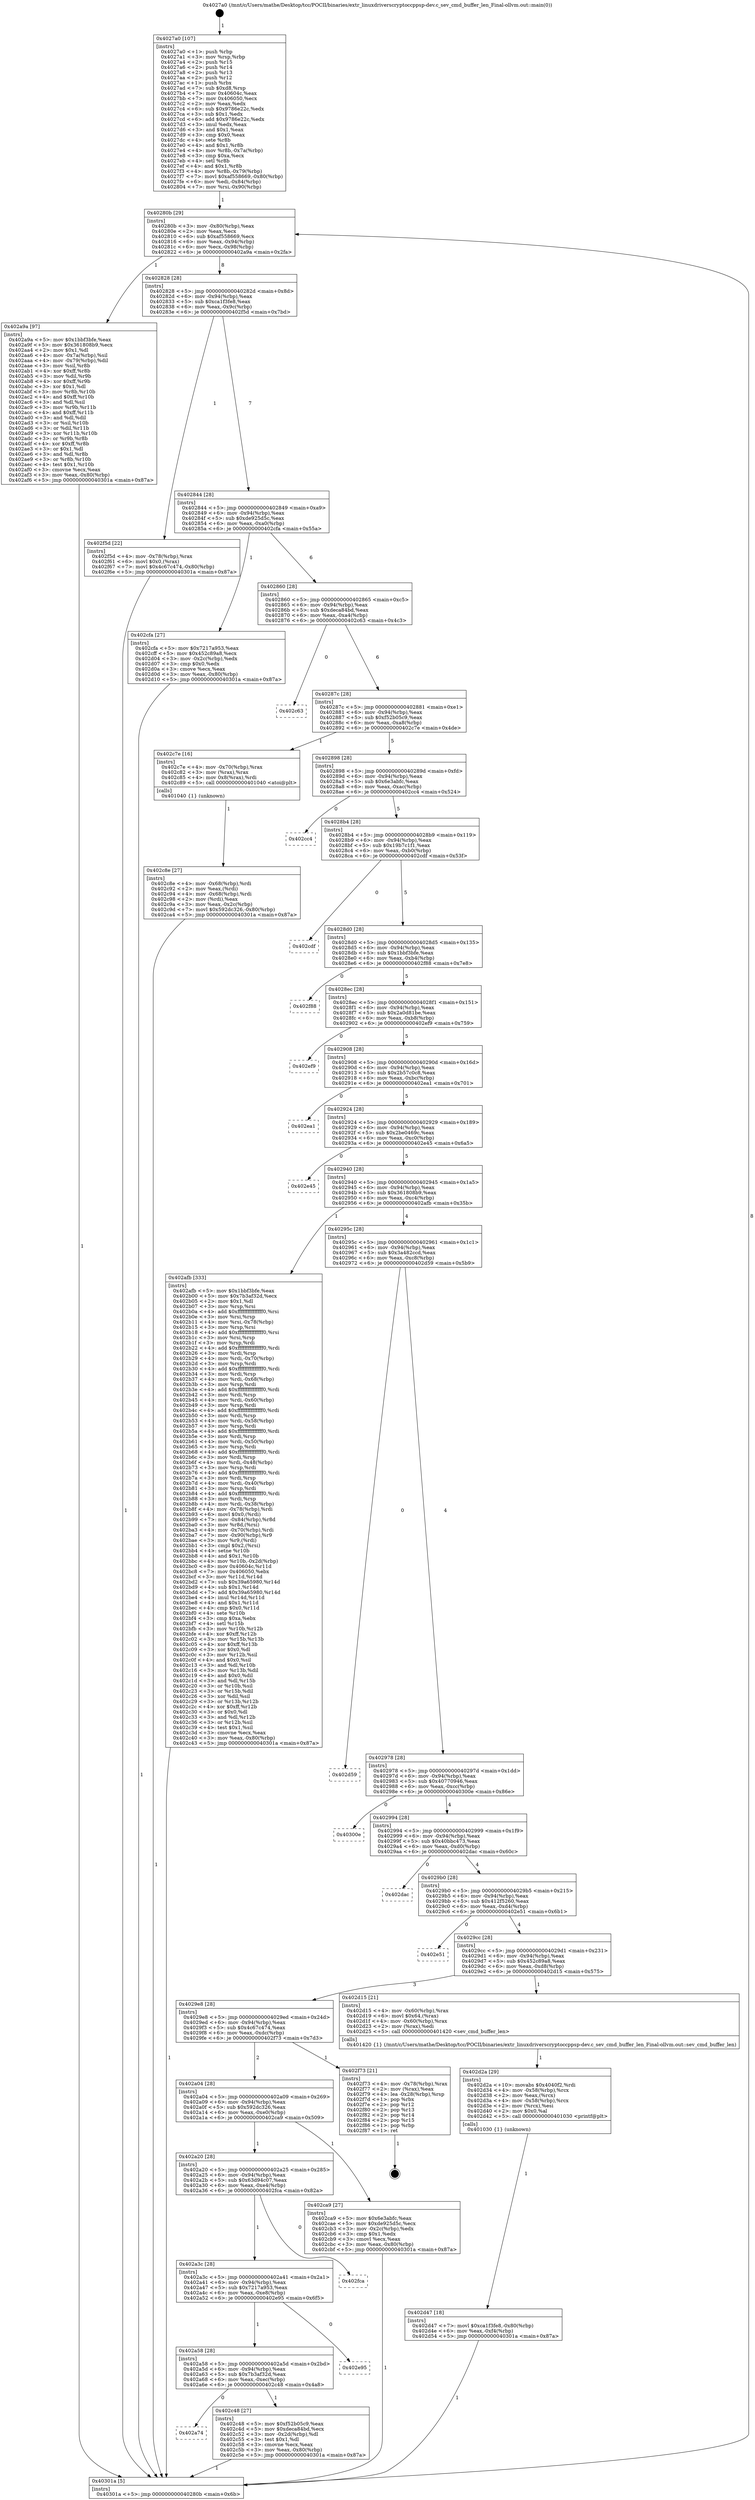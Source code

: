 digraph "0x4027a0" {
  label = "0x4027a0 (/mnt/c/Users/mathe/Desktop/tcc/POCII/binaries/extr_linuxdriverscryptoccppsp-dev.c_sev_cmd_buffer_len_Final-ollvm.out::main(0))"
  labelloc = "t"
  node[shape=record]

  Entry [label="",width=0.3,height=0.3,shape=circle,fillcolor=black,style=filled]
  "0x40280b" [label="{
     0x40280b [29]\l
     | [instrs]\l
     &nbsp;&nbsp;0x40280b \<+3\>: mov -0x80(%rbp),%eax\l
     &nbsp;&nbsp;0x40280e \<+2\>: mov %eax,%ecx\l
     &nbsp;&nbsp;0x402810 \<+6\>: sub $0xaf558669,%ecx\l
     &nbsp;&nbsp;0x402816 \<+6\>: mov %eax,-0x94(%rbp)\l
     &nbsp;&nbsp;0x40281c \<+6\>: mov %ecx,-0x98(%rbp)\l
     &nbsp;&nbsp;0x402822 \<+6\>: je 0000000000402a9a \<main+0x2fa\>\l
  }"]
  "0x402a9a" [label="{
     0x402a9a [97]\l
     | [instrs]\l
     &nbsp;&nbsp;0x402a9a \<+5\>: mov $0x1bbf3bfe,%eax\l
     &nbsp;&nbsp;0x402a9f \<+5\>: mov $0x361808b9,%ecx\l
     &nbsp;&nbsp;0x402aa4 \<+2\>: mov $0x1,%dl\l
     &nbsp;&nbsp;0x402aa6 \<+4\>: mov -0x7a(%rbp),%sil\l
     &nbsp;&nbsp;0x402aaa \<+4\>: mov -0x79(%rbp),%dil\l
     &nbsp;&nbsp;0x402aae \<+3\>: mov %sil,%r8b\l
     &nbsp;&nbsp;0x402ab1 \<+4\>: xor $0xff,%r8b\l
     &nbsp;&nbsp;0x402ab5 \<+3\>: mov %dil,%r9b\l
     &nbsp;&nbsp;0x402ab8 \<+4\>: xor $0xff,%r9b\l
     &nbsp;&nbsp;0x402abc \<+3\>: xor $0x1,%dl\l
     &nbsp;&nbsp;0x402abf \<+3\>: mov %r8b,%r10b\l
     &nbsp;&nbsp;0x402ac2 \<+4\>: and $0xff,%r10b\l
     &nbsp;&nbsp;0x402ac6 \<+3\>: and %dl,%sil\l
     &nbsp;&nbsp;0x402ac9 \<+3\>: mov %r9b,%r11b\l
     &nbsp;&nbsp;0x402acc \<+4\>: and $0xff,%r11b\l
     &nbsp;&nbsp;0x402ad0 \<+3\>: and %dl,%dil\l
     &nbsp;&nbsp;0x402ad3 \<+3\>: or %sil,%r10b\l
     &nbsp;&nbsp;0x402ad6 \<+3\>: or %dil,%r11b\l
     &nbsp;&nbsp;0x402ad9 \<+3\>: xor %r11b,%r10b\l
     &nbsp;&nbsp;0x402adc \<+3\>: or %r9b,%r8b\l
     &nbsp;&nbsp;0x402adf \<+4\>: xor $0xff,%r8b\l
     &nbsp;&nbsp;0x402ae3 \<+3\>: or $0x1,%dl\l
     &nbsp;&nbsp;0x402ae6 \<+3\>: and %dl,%r8b\l
     &nbsp;&nbsp;0x402ae9 \<+3\>: or %r8b,%r10b\l
     &nbsp;&nbsp;0x402aec \<+4\>: test $0x1,%r10b\l
     &nbsp;&nbsp;0x402af0 \<+3\>: cmovne %ecx,%eax\l
     &nbsp;&nbsp;0x402af3 \<+3\>: mov %eax,-0x80(%rbp)\l
     &nbsp;&nbsp;0x402af6 \<+5\>: jmp 000000000040301a \<main+0x87a\>\l
  }"]
  "0x402828" [label="{
     0x402828 [28]\l
     | [instrs]\l
     &nbsp;&nbsp;0x402828 \<+5\>: jmp 000000000040282d \<main+0x8d\>\l
     &nbsp;&nbsp;0x40282d \<+6\>: mov -0x94(%rbp),%eax\l
     &nbsp;&nbsp;0x402833 \<+5\>: sub $0xca1f3fe8,%eax\l
     &nbsp;&nbsp;0x402838 \<+6\>: mov %eax,-0x9c(%rbp)\l
     &nbsp;&nbsp;0x40283e \<+6\>: je 0000000000402f5d \<main+0x7bd\>\l
  }"]
  "0x40301a" [label="{
     0x40301a [5]\l
     | [instrs]\l
     &nbsp;&nbsp;0x40301a \<+5\>: jmp 000000000040280b \<main+0x6b\>\l
  }"]
  "0x4027a0" [label="{
     0x4027a0 [107]\l
     | [instrs]\l
     &nbsp;&nbsp;0x4027a0 \<+1\>: push %rbp\l
     &nbsp;&nbsp;0x4027a1 \<+3\>: mov %rsp,%rbp\l
     &nbsp;&nbsp;0x4027a4 \<+2\>: push %r15\l
     &nbsp;&nbsp;0x4027a6 \<+2\>: push %r14\l
     &nbsp;&nbsp;0x4027a8 \<+2\>: push %r13\l
     &nbsp;&nbsp;0x4027aa \<+2\>: push %r12\l
     &nbsp;&nbsp;0x4027ac \<+1\>: push %rbx\l
     &nbsp;&nbsp;0x4027ad \<+7\>: sub $0xd8,%rsp\l
     &nbsp;&nbsp;0x4027b4 \<+7\>: mov 0x40604c,%eax\l
     &nbsp;&nbsp;0x4027bb \<+7\>: mov 0x406050,%ecx\l
     &nbsp;&nbsp;0x4027c2 \<+2\>: mov %eax,%edx\l
     &nbsp;&nbsp;0x4027c4 \<+6\>: sub $0x9786e22c,%edx\l
     &nbsp;&nbsp;0x4027ca \<+3\>: sub $0x1,%edx\l
     &nbsp;&nbsp;0x4027cd \<+6\>: add $0x9786e22c,%edx\l
     &nbsp;&nbsp;0x4027d3 \<+3\>: imul %edx,%eax\l
     &nbsp;&nbsp;0x4027d6 \<+3\>: and $0x1,%eax\l
     &nbsp;&nbsp;0x4027d9 \<+3\>: cmp $0x0,%eax\l
     &nbsp;&nbsp;0x4027dc \<+4\>: sete %r8b\l
     &nbsp;&nbsp;0x4027e0 \<+4\>: and $0x1,%r8b\l
     &nbsp;&nbsp;0x4027e4 \<+4\>: mov %r8b,-0x7a(%rbp)\l
     &nbsp;&nbsp;0x4027e8 \<+3\>: cmp $0xa,%ecx\l
     &nbsp;&nbsp;0x4027eb \<+4\>: setl %r8b\l
     &nbsp;&nbsp;0x4027ef \<+4\>: and $0x1,%r8b\l
     &nbsp;&nbsp;0x4027f3 \<+4\>: mov %r8b,-0x79(%rbp)\l
     &nbsp;&nbsp;0x4027f7 \<+7\>: movl $0xaf558669,-0x80(%rbp)\l
     &nbsp;&nbsp;0x4027fe \<+6\>: mov %edi,-0x84(%rbp)\l
     &nbsp;&nbsp;0x402804 \<+7\>: mov %rsi,-0x90(%rbp)\l
  }"]
  Exit [label="",width=0.3,height=0.3,shape=circle,fillcolor=black,style=filled,peripheries=2]
  "0x402f5d" [label="{
     0x402f5d [22]\l
     | [instrs]\l
     &nbsp;&nbsp;0x402f5d \<+4\>: mov -0x78(%rbp),%rax\l
     &nbsp;&nbsp;0x402f61 \<+6\>: movl $0x0,(%rax)\l
     &nbsp;&nbsp;0x402f67 \<+7\>: movl $0x4c67c474,-0x80(%rbp)\l
     &nbsp;&nbsp;0x402f6e \<+5\>: jmp 000000000040301a \<main+0x87a\>\l
  }"]
  "0x402844" [label="{
     0x402844 [28]\l
     | [instrs]\l
     &nbsp;&nbsp;0x402844 \<+5\>: jmp 0000000000402849 \<main+0xa9\>\l
     &nbsp;&nbsp;0x402849 \<+6\>: mov -0x94(%rbp),%eax\l
     &nbsp;&nbsp;0x40284f \<+5\>: sub $0xde925d5c,%eax\l
     &nbsp;&nbsp;0x402854 \<+6\>: mov %eax,-0xa0(%rbp)\l
     &nbsp;&nbsp;0x40285a \<+6\>: je 0000000000402cfa \<main+0x55a\>\l
  }"]
  "0x402d47" [label="{
     0x402d47 [18]\l
     | [instrs]\l
     &nbsp;&nbsp;0x402d47 \<+7\>: movl $0xca1f3fe8,-0x80(%rbp)\l
     &nbsp;&nbsp;0x402d4e \<+6\>: mov %eax,-0xf4(%rbp)\l
     &nbsp;&nbsp;0x402d54 \<+5\>: jmp 000000000040301a \<main+0x87a\>\l
  }"]
  "0x402cfa" [label="{
     0x402cfa [27]\l
     | [instrs]\l
     &nbsp;&nbsp;0x402cfa \<+5\>: mov $0x7217a953,%eax\l
     &nbsp;&nbsp;0x402cff \<+5\>: mov $0x452c89a8,%ecx\l
     &nbsp;&nbsp;0x402d04 \<+3\>: mov -0x2c(%rbp),%edx\l
     &nbsp;&nbsp;0x402d07 \<+3\>: cmp $0x0,%edx\l
     &nbsp;&nbsp;0x402d0a \<+3\>: cmove %ecx,%eax\l
     &nbsp;&nbsp;0x402d0d \<+3\>: mov %eax,-0x80(%rbp)\l
     &nbsp;&nbsp;0x402d10 \<+5\>: jmp 000000000040301a \<main+0x87a\>\l
  }"]
  "0x402860" [label="{
     0x402860 [28]\l
     | [instrs]\l
     &nbsp;&nbsp;0x402860 \<+5\>: jmp 0000000000402865 \<main+0xc5\>\l
     &nbsp;&nbsp;0x402865 \<+6\>: mov -0x94(%rbp),%eax\l
     &nbsp;&nbsp;0x40286b \<+5\>: sub $0xdeca84bd,%eax\l
     &nbsp;&nbsp;0x402870 \<+6\>: mov %eax,-0xa4(%rbp)\l
     &nbsp;&nbsp;0x402876 \<+6\>: je 0000000000402c63 \<main+0x4c3\>\l
  }"]
  "0x402d2a" [label="{
     0x402d2a [29]\l
     | [instrs]\l
     &nbsp;&nbsp;0x402d2a \<+10\>: movabs $0x4040f2,%rdi\l
     &nbsp;&nbsp;0x402d34 \<+4\>: mov -0x58(%rbp),%rcx\l
     &nbsp;&nbsp;0x402d38 \<+2\>: mov %eax,(%rcx)\l
     &nbsp;&nbsp;0x402d3a \<+4\>: mov -0x58(%rbp),%rcx\l
     &nbsp;&nbsp;0x402d3e \<+2\>: mov (%rcx),%esi\l
     &nbsp;&nbsp;0x402d40 \<+2\>: mov $0x0,%al\l
     &nbsp;&nbsp;0x402d42 \<+5\>: call 0000000000401030 \<printf@plt\>\l
     | [calls]\l
     &nbsp;&nbsp;0x401030 \{1\} (unknown)\l
  }"]
  "0x402c63" [label="{
     0x402c63\l
  }", style=dashed]
  "0x40287c" [label="{
     0x40287c [28]\l
     | [instrs]\l
     &nbsp;&nbsp;0x40287c \<+5\>: jmp 0000000000402881 \<main+0xe1\>\l
     &nbsp;&nbsp;0x402881 \<+6\>: mov -0x94(%rbp),%eax\l
     &nbsp;&nbsp;0x402887 \<+5\>: sub $0xf52b05c9,%eax\l
     &nbsp;&nbsp;0x40288c \<+6\>: mov %eax,-0xa8(%rbp)\l
     &nbsp;&nbsp;0x402892 \<+6\>: je 0000000000402c7e \<main+0x4de\>\l
  }"]
  "0x402c8e" [label="{
     0x402c8e [27]\l
     | [instrs]\l
     &nbsp;&nbsp;0x402c8e \<+4\>: mov -0x68(%rbp),%rdi\l
     &nbsp;&nbsp;0x402c92 \<+2\>: mov %eax,(%rdi)\l
     &nbsp;&nbsp;0x402c94 \<+4\>: mov -0x68(%rbp),%rdi\l
     &nbsp;&nbsp;0x402c98 \<+2\>: mov (%rdi),%eax\l
     &nbsp;&nbsp;0x402c9a \<+3\>: mov %eax,-0x2c(%rbp)\l
     &nbsp;&nbsp;0x402c9d \<+7\>: movl $0x592dc326,-0x80(%rbp)\l
     &nbsp;&nbsp;0x402ca4 \<+5\>: jmp 000000000040301a \<main+0x87a\>\l
  }"]
  "0x402c7e" [label="{
     0x402c7e [16]\l
     | [instrs]\l
     &nbsp;&nbsp;0x402c7e \<+4\>: mov -0x70(%rbp),%rax\l
     &nbsp;&nbsp;0x402c82 \<+3\>: mov (%rax),%rax\l
     &nbsp;&nbsp;0x402c85 \<+4\>: mov 0x8(%rax),%rdi\l
     &nbsp;&nbsp;0x402c89 \<+5\>: call 0000000000401040 \<atoi@plt\>\l
     | [calls]\l
     &nbsp;&nbsp;0x401040 \{1\} (unknown)\l
  }"]
  "0x402898" [label="{
     0x402898 [28]\l
     | [instrs]\l
     &nbsp;&nbsp;0x402898 \<+5\>: jmp 000000000040289d \<main+0xfd\>\l
     &nbsp;&nbsp;0x40289d \<+6\>: mov -0x94(%rbp),%eax\l
     &nbsp;&nbsp;0x4028a3 \<+5\>: sub $0x6e3abfc,%eax\l
     &nbsp;&nbsp;0x4028a8 \<+6\>: mov %eax,-0xac(%rbp)\l
     &nbsp;&nbsp;0x4028ae \<+6\>: je 0000000000402cc4 \<main+0x524\>\l
  }"]
  "0x402a74" [label="{
     0x402a74\l
  }", style=dashed]
  "0x402cc4" [label="{
     0x402cc4\l
  }", style=dashed]
  "0x4028b4" [label="{
     0x4028b4 [28]\l
     | [instrs]\l
     &nbsp;&nbsp;0x4028b4 \<+5\>: jmp 00000000004028b9 \<main+0x119\>\l
     &nbsp;&nbsp;0x4028b9 \<+6\>: mov -0x94(%rbp),%eax\l
     &nbsp;&nbsp;0x4028bf \<+5\>: sub $0x19b7c1f1,%eax\l
     &nbsp;&nbsp;0x4028c4 \<+6\>: mov %eax,-0xb0(%rbp)\l
     &nbsp;&nbsp;0x4028ca \<+6\>: je 0000000000402cdf \<main+0x53f\>\l
  }"]
  "0x402c48" [label="{
     0x402c48 [27]\l
     | [instrs]\l
     &nbsp;&nbsp;0x402c48 \<+5\>: mov $0xf52b05c9,%eax\l
     &nbsp;&nbsp;0x402c4d \<+5\>: mov $0xdeca84bd,%ecx\l
     &nbsp;&nbsp;0x402c52 \<+3\>: mov -0x2d(%rbp),%dl\l
     &nbsp;&nbsp;0x402c55 \<+3\>: test $0x1,%dl\l
     &nbsp;&nbsp;0x402c58 \<+3\>: cmovne %ecx,%eax\l
     &nbsp;&nbsp;0x402c5b \<+3\>: mov %eax,-0x80(%rbp)\l
     &nbsp;&nbsp;0x402c5e \<+5\>: jmp 000000000040301a \<main+0x87a\>\l
  }"]
  "0x402cdf" [label="{
     0x402cdf\l
  }", style=dashed]
  "0x4028d0" [label="{
     0x4028d0 [28]\l
     | [instrs]\l
     &nbsp;&nbsp;0x4028d0 \<+5\>: jmp 00000000004028d5 \<main+0x135\>\l
     &nbsp;&nbsp;0x4028d5 \<+6\>: mov -0x94(%rbp),%eax\l
     &nbsp;&nbsp;0x4028db \<+5\>: sub $0x1bbf3bfe,%eax\l
     &nbsp;&nbsp;0x4028e0 \<+6\>: mov %eax,-0xb4(%rbp)\l
     &nbsp;&nbsp;0x4028e6 \<+6\>: je 0000000000402f88 \<main+0x7e8\>\l
  }"]
  "0x402a58" [label="{
     0x402a58 [28]\l
     | [instrs]\l
     &nbsp;&nbsp;0x402a58 \<+5\>: jmp 0000000000402a5d \<main+0x2bd\>\l
     &nbsp;&nbsp;0x402a5d \<+6\>: mov -0x94(%rbp),%eax\l
     &nbsp;&nbsp;0x402a63 \<+5\>: sub $0x7b3af32d,%eax\l
     &nbsp;&nbsp;0x402a68 \<+6\>: mov %eax,-0xec(%rbp)\l
     &nbsp;&nbsp;0x402a6e \<+6\>: je 0000000000402c48 \<main+0x4a8\>\l
  }"]
  "0x402f88" [label="{
     0x402f88\l
  }", style=dashed]
  "0x4028ec" [label="{
     0x4028ec [28]\l
     | [instrs]\l
     &nbsp;&nbsp;0x4028ec \<+5\>: jmp 00000000004028f1 \<main+0x151\>\l
     &nbsp;&nbsp;0x4028f1 \<+6\>: mov -0x94(%rbp),%eax\l
     &nbsp;&nbsp;0x4028f7 \<+5\>: sub $0x2a0d81be,%eax\l
     &nbsp;&nbsp;0x4028fc \<+6\>: mov %eax,-0xb8(%rbp)\l
     &nbsp;&nbsp;0x402902 \<+6\>: je 0000000000402ef9 \<main+0x759\>\l
  }"]
  "0x402e95" [label="{
     0x402e95\l
  }", style=dashed]
  "0x402ef9" [label="{
     0x402ef9\l
  }", style=dashed]
  "0x402908" [label="{
     0x402908 [28]\l
     | [instrs]\l
     &nbsp;&nbsp;0x402908 \<+5\>: jmp 000000000040290d \<main+0x16d\>\l
     &nbsp;&nbsp;0x40290d \<+6\>: mov -0x94(%rbp),%eax\l
     &nbsp;&nbsp;0x402913 \<+5\>: sub $0x2b57c0c8,%eax\l
     &nbsp;&nbsp;0x402918 \<+6\>: mov %eax,-0xbc(%rbp)\l
     &nbsp;&nbsp;0x40291e \<+6\>: je 0000000000402ea1 \<main+0x701\>\l
  }"]
  "0x402a3c" [label="{
     0x402a3c [28]\l
     | [instrs]\l
     &nbsp;&nbsp;0x402a3c \<+5\>: jmp 0000000000402a41 \<main+0x2a1\>\l
     &nbsp;&nbsp;0x402a41 \<+6\>: mov -0x94(%rbp),%eax\l
     &nbsp;&nbsp;0x402a47 \<+5\>: sub $0x7217a953,%eax\l
     &nbsp;&nbsp;0x402a4c \<+6\>: mov %eax,-0xe8(%rbp)\l
     &nbsp;&nbsp;0x402a52 \<+6\>: je 0000000000402e95 \<main+0x6f5\>\l
  }"]
  "0x402ea1" [label="{
     0x402ea1\l
  }", style=dashed]
  "0x402924" [label="{
     0x402924 [28]\l
     | [instrs]\l
     &nbsp;&nbsp;0x402924 \<+5\>: jmp 0000000000402929 \<main+0x189\>\l
     &nbsp;&nbsp;0x402929 \<+6\>: mov -0x94(%rbp),%eax\l
     &nbsp;&nbsp;0x40292f \<+5\>: sub $0x2be0469c,%eax\l
     &nbsp;&nbsp;0x402934 \<+6\>: mov %eax,-0xc0(%rbp)\l
     &nbsp;&nbsp;0x40293a \<+6\>: je 0000000000402e45 \<main+0x6a5\>\l
  }"]
  "0x402fca" [label="{
     0x402fca\l
  }", style=dashed]
  "0x402e45" [label="{
     0x402e45\l
  }", style=dashed]
  "0x402940" [label="{
     0x402940 [28]\l
     | [instrs]\l
     &nbsp;&nbsp;0x402940 \<+5\>: jmp 0000000000402945 \<main+0x1a5\>\l
     &nbsp;&nbsp;0x402945 \<+6\>: mov -0x94(%rbp),%eax\l
     &nbsp;&nbsp;0x40294b \<+5\>: sub $0x361808b9,%eax\l
     &nbsp;&nbsp;0x402950 \<+6\>: mov %eax,-0xc4(%rbp)\l
     &nbsp;&nbsp;0x402956 \<+6\>: je 0000000000402afb \<main+0x35b\>\l
  }"]
  "0x402a20" [label="{
     0x402a20 [28]\l
     | [instrs]\l
     &nbsp;&nbsp;0x402a20 \<+5\>: jmp 0000000000402a25 \<main+0x285\>\l
     &nbsp;&nbsp;0x402a25 \<+6\>: mov -0x94(%rbp),%eax\l
     &nbsp;&nbsp;0x402a2b \<+5\>: sub $0x63d94c07,%eax\l
     &nbsp;&nbsp;0x402a30 \<+6\>: mov %eax,-0xe4(%rbp)\l
     &nbsp;&nbsp;0x402a36 \<+6\>: je 0000000000402fca \<main+0x82a\>\l
  }"]
  "0x402afb" [label="{
     0x402afb [333]\l
     | [instrs]\l
     &nbsp;&nbsp;0x402afb \<+5\>: mov $0x1bbf3bfe,%eax\l
     &nbsp;&nbsp;0x402b00 \<+5\>: mov $0x7b3af32d,%ecx\l
     &nbsp;&nbsp;0x402b05 \<+2\>: mov $0x1,%dl\l
     &nbsp;&nbsp;0x402b07 \<+3\>: mov %rsp,%rsi\l
     &nbsp;&nbsp;0x402b0a \<+4\>: add $0xfffffffffffffff0,%rsi\l
     &nbsp;&nbsp;0x402b0e \<+3\>: mov %rsi,%rsp\l
     &nbsp;&nbsp;0x402b11 \<+4\>: mov %rsi,-0x78(%rbp)\l
     &nbsp;&nbsp;0x402b15 \<+3\>: mov %rsp,%rsi\l
     &nbsp;&nbsp;0x402b18 \<+4\>: add $0xfffffffffffffff0,%rsi\l
     &nbsp;&nbsp;0x402b1c \<+3\>: mov %rsi,%rsp\l
     &nbsp;&nbsp;0x402b1f \<+3\>: mov %rsp,%rdi\l
     &nbsp;&nbsp;0x402b22 \<+4\>: add $0xfffffffffffffff0,%rdi\l
     &nbsp;&nbsp;0x402b26 \<+3\>: mov %rdi,%rsp\l
     &nbsp;&nbsp;0x402b29 \<+4\>: mov %rdi,-0x70(%rbp)\l
     &nbsp;&nbsp;0x402b2d \<+3\>: mov %rsp,%rdi\l
     &nbsp;&nbsp;0x402b30 \<+4\>: add $0xfffffffffffffff0,%rdi\l
     &nbsp;&nbsp;0x402b34 \<+3\>: mov %rdi,%rsp\l
     &nbsp;&nbsp;0x402b37 \<+4\>: mov %rdi,-0x68(%rbp)\l
     &nbsp;&nbsp;0x402b3b \<+3\>: mov %rsp,%rdi\l
     &nbsp;&nbsp;0x402b3e \<+4\>: add $0xfffffffffffffff0,%rdi\l
     &nbsp;&nbsp;0x402b42 \<+3\>: mov %rdi,%rsp\l
     &nbsp;&nbsp;0x402b45 \<+4\>: mov %rdi,-0x60(%rbp)\l
     &nbsp;&nbsp;0x402b49 \<+3\>: mov %rsp,%rdi\l
     &nbsp;&nbsp;0x402b4c \<+4\>: add $0xfffffffffffffff0,%rdi\l
     &nbsp;&nbsp;0x402b50 \<+3\>: mov %rdi,%rsp\l
     &nbsp;&nbsp;0x402b53 \<+4\>: mov %rdi,-0x58(%rbp)\l
     &nbsp;&nbsp;0x402b57 \<+3\>: mov %rsp,%rdi\l
     &nbsp;&nbsp;0x402b5a \<+4\>: add $0xfffffffffffffff0,%rdi\l
     &nbsp;&nbsp;0x402b5e \<+3\>: mov %rdi,%rsp\l
     &nbsp;&nbsp;0x402b61 \<+4\>: mov %rdi,-0x50(%rbp)\l
     &nbsp;&nbsp;0x402b65 \<+3\>: mov %rsp,%rdi\l
     &nbsp;&nbsp;0x402b68 \<+4\>: add $0xfffffffffffffff0,%rdi\l
     &nbsp;&nbsp;0x402b6c \<+3\>: mov %rdi,%rsp\l
     &nbsp;&nbsp;0x402b6f \<+4\>: mov %rdi,-0x48(%rbp)\l
     &nbsp;&nbsp;0x402b73 \<+3\>: mov %rsp,%rdi\l
     &nbsp;&nbsp;0x402b76 \<+4\>: add $0xfffffffffffffff0,%rdi\l
     &nbsp;&nbsp;0x402b7a \<+3\>: mov %rdi,%rsp\l
     &nbsp;&nbsp;0x402b7d \<+4\>: mov %rdi,-0x40(%rbp)\l
     &nbsp;&nbsp;0x402b81 \<+3\>: mov %rsp,%rdi\l
     &nbsp;&nbsp;0x402b84 \<+4\>: add $0xfffffffffffffff0,%rdi\l
     &nbsp;&nbsp;0x402b88 \<+3\>: mov %rdi,%rsp\l
     &nbsp;&nbsp;0x402b8b \<+4\>: mov %rdi,-0x38(%rbp)\l
     &nbsp;&nbsp;0x402b8f \<+4\>: mov -0x78(%rbp),%rdi\l
     &nbsp;&nbsp;0x402b93 \<+6\>: movl $0x0,(%rdi)\l
     &nbsp;&nbsp;0x402b99 \<+7\>: mov -0x84(%rbp),%r8d\l
     &nbsp;&nbsp;0x402ba0 \<+3\>: mov %r8d,(%rsi)\l
     &nbsp;&nbsp;0x402ba3 \<+4\>: mov -0x70(%rbp),%rdi\l
     &nbsp;&nbsp;0x402ba7 \<+7\>: mov -0x90(%rbp),%r9\l
     &nbsp;&nbsp;0x402bae \<+3\>: mov %r9,(%rdi)\l
     &nbsp;&nbsp;0x402bb1 \<+3\>: cmpl $0x2,(%rsi)\l
     &nbsp;&nbsp;0x402bb4 \<+4\>: setne %r10b\l
     &nbsp;&nbsp;0x402bb8 \<+4\>: and $0x1,%r10b\l
     &nbsp;&nbsp;0x402bbc \<+4\>: mov %r10b,-0x2d(%rbp)\l
     &nbsp;&nbsp;0x402bc0 \<+8\>: mov 0x40604c,%r11d\l
     &nbsp;&nbsp;0x402bc8 \<+7\>: mov 0x406050,%ebx\l
     &nbsp;&nbsp;0x402bcf \<+3\>: mov %r11d,%r14d\l
     &nbsp;&nbsp;0x402bd2 \<+7\>: sub $0x39a65980,%r14d\l
     &nbsp;&nbsp;0x402bd9 \<+4\>: sub $0x1,%r14d\l
     &nbsp;&nbsp;0x402bdd \<+7\>: add $0x39a65980,%r14d\l
     &nbsp;&nbsp;0x402be4 \<+4\>: imul %r14d,%r11d\l
     &nbsp;&nbsp;0x402be8 \<+4\>: and $0x1,%r11d\l
     &nbsp;&nbsp;0x402bec \<+4\>: cmp $0x0,%r11d\l
     &nbsp;&nbsp;0x402bf0 \<+4\>: sete %r10b\l
     &nbsp;&nbsp;0x402bf4 \<+3\>: cmp $0xa,%ebx\l
     &nbsp;&nbsp;0x402bf7 \<+4\>: setl %r15b\l
     &nbsp;&nbsp;0x402bfb \<+3\>: mov %r10b,%r12b\l
     &nbsp;&nbsp;0x402bfe \<+4\>: xor $0xff,%r12b\l
     &nbsp;&nbsp;0x402c02 \<+3\>: mov %r15b,%r13b\l
     &nbsp;&nbsp;0x402c05 \<+4\>: xor $0xff,%r13b\l
     &nbsp;&nbsp;0x402c09 \<+3\>: xor $0x0,%dl\l
     &nbsp;&nbsp;0x402c0c \<+3\>: mov %r12b,%sil\l
     &nbsp;&nbsp;0x402c0f \<+4\>: and $0x0,%sil\l
     &nbsp;&nbsp;0x402c13 \<+3\>: and %dl,%r10b\l
     &nbsp;&nbsp;0x402c16 \<+3\>: mov %r13b,%dil\l
     &nbsp;&nbsp;0x402c19 \<+4\>: and $0x0,%dil\l
     &nbsp;&nbsp;0x402c1d \<+3\>: and %dl,%r15b\l
     &nbsp;&nbsp;0x402c20 \<+3\>: or %r10b,%sil\l
     &nbsp;&nbsp;0x402c23 \<+3\>: or %r15b,%dil\l
     &nbsp;&nbsp;0x402c26 \<+3\>: xor %dil,%sil\l
     &nbsp;&nbsp;0x402c29 \<+3\>: or %r13b,%r12b\l
     &nbsp;&nbsp;0x402c2c \<+4\>: xor $0xff,%r12b\l
     &nbsp;&nbsp;0x402c30 \<+3\>: or $0x0,%dl\l
     &nbsp;&nbsp;0x402c33 \<+3\>: and %dl,%r12b\l
     &nbsp;&nbsp;0x402c36 \<+3\>: or %r12b,%sil\l
     &nbsp;&nbsp;0x402c39 \<+4\>: test $0x1,%sil\l
     &nbsp;&nbsp;0x402c3d \<+3\>: cmovne %ecx,%eax\l
     &nbsp;&nbsp;0x402c40 \<+3\>: mov %eax,-0x80(%rbp)\l
     &nbsp;&nbsp;0x402c43 \<+5\>: jmp 000000000040301a \<main+0x87a\>\l
  }"]
  "0x40295c" [label="{
     0x40295c [28]\l
     | [instrs]\l
     &nbsp;&nbsp;0x40295c \<+5\>: jmp 0000000000402961 \<main+0x1c1\>\l
     &nbsp;&nbsp;0x402961 \<+6\>: mov -0x94(%rbp),%eax\l
     &nbsp;&nbsp;0x402967 \<+5\>: sub $0x3a482ccd,%eax\l
     &nbsp;&nbsp;0x40296c \<+6\>: mov %eax,-0xc8(%rbp)\l
     &nbsp;&nbsp;0x402972 \<+6\>: je 0000000000402d59 \<main+0x5b9\>\l
  }"]
  "0x402ca9" [label="{
     0x402ca9 [27]\l
     | [instrs]\l
     &nbsp;&nbsp;0x402ca9 \<+5\>: mov $0x6e3abfc,%eax\l
     &nbsp;&nbsp;0x402cae \<+5\>: mov $0xde925d5c,%ecx\l
     &nbsp;&nbsp;0x402cb3 \<+3\>: mov -0x2c(%rbp),%edx\l
     &nbsp;&nbsp;0x402cb6 \<+3\>: cmp $0x1,%edx\l
     &nbsp;&nbsp;0x402cb9 \<+3\>: cmovl %ecx,%eax\l
     &nbsp;&nbsp;0x402cbc \<+3\>: mov %eax,-0x80(%rbp)\l
     &nbsp;&nbsp;0x402cbf \<+5\>: jmp 000000000040301a \<main+0x87a\>\l
  }"]
  "0x402a04" [label="{
     0x402a04 [28]\l
     | [instrs]\l
     &nbsp;&nbsp;0x402a04 \<+5\>: jmp 0000000000402a09 \<main+0x269\>\l
     &nbsp;&nbsp;0x402a09 \<+6\>: mov -0x94(%rbp),%eax\l
     &nbsp;&nbsp;0x402a0f \<+5\>: sub $0x592dc326,%eax\l
     &nbsp;&nbsp;0x402a14 \<+6\>: mov %eax,-0xe0(%rbp)\l
     &nbsp;&nbsp;0x402a1a \<+6\>: je 0000000000402ca9 \<main+0x509\>\l
  }"]
  "0x402d59" [label="{
     0x402d59\l
  }", style=dashed]
  "0x402978" [label="{
     0x402978 [28]\l
     | [instrs]\l
     &nbsp;&nbsp;0x402978 \<+5\>: jmp 000000000040297d \<main+0x1dd\>\l
     &nbsp;&nbsp;0x40297d \<+6\>: mov -0x94(%rbp),%eax\l
     &nbsp;&nbsp;0x402983 \<+5\>: sub $0x40770946,%eax\l
     &nbsp;&nbsp;0x402988 \<+6\>: mov %eax,-0xcc(%rbp)\l
     &nbsp;&nbsp;0x40298e \<+6\>: je 000000000040300e \<main+0x86e\>\l
  }"]
  "0x402f73" [label="{
     0x402f73 [21]\l
     | [instrs]\l
     &nbsp;&nbsp;0x402f73 \<+4\>: mov -0x78(%rbp),%rax\l
     &nbsp;&nbsp;0x402f77 \<+2\>: mov (%rax),%eax\l
     &nbsp;&nbsp;0x402f79 \<+4\>: lea -0x28(%rbp),%rsp\l
     &nbsp;&nbsp;0x402f7d \<+1\>: pop %rbx\l
     &nbsp;&nbsp;0x402f7e \<+2\>: pop %r12\l
     &nbsp;&nbsp;0x402f80 \<+2\>: pop %r13\l
     &nbsp;&nbsp;0x402f82 \<+2\>: pop %r14\l
     &nbsp;&nbsp;0x402f84 \<+2\>: pop %r15\l
     &nbsp;&nbsp;0x402f86 \<+1\>: pop %rbp\l
     &nbsp;&nbsp;0x402f87 \<+1\>: ret\l
  }"]
  "0x40300e" [label="{
     0x40300e\l
  }", style=dashed]
  "0x402994" [label="{
     0x402994 [28]\l
     | [instrs]\l
     &nbsp;&nbsp;0x402994 \<+5\>: jmp 0000000000402999 \<main+0x1f9\>\l
     &nbsp;&nbsp;0x402999 \<+6\>: mov -0x94(%rbp),%eax\l
     &nbsp;&nbsp;0x40299f \<+5\>: sub $0x40bbc473,%eax\l
     &nbsp;&nbsp;0x4029a4 \<+6\>: mov %eax,-0xd0(%rbp)\l
     &nbsp;&nbsp;0x4029aa \<+6\>: je 0000000000402dac \<main+0x60c\>\l
  }"]
  "0x4029e8" [label="{
     0x4029e8 [28]\l
     | [instrs]\l
     &nbsp;&nbsp;0x4029e8 \<+5\>: jmp 00000000004029ed \<main+0x24d\>\l
     &nbsp;&nbsp;0x4029ed \<+6\>: mov -0x94(%rbp),%eax\l
     &nbsp;&nbsp;0x4029f3 \<+5\>: sub $0x4c67c474,%eax\l
     &nbsp;&nbsp;0x4029f8 \<+6\>: mov %eax,-0xdc(%rbp)\l
     &nbsp;&nbsp;0x4029fe \<+6\>: je 0000000000402f73 \<main+0x7d3\>\l
  }"]
  "0x402dac" [label="{
     0x402dac\l
  }", style=dashed]
  "0x4029b0" [label="{
     0x4029b0 [28]\l
     | [instrs]\l
     &nbsp;&nbsp;0x4029b0 \<+5\>: jmp 00000000004029b5 \<main+0x215\>\l
     &nbsp;&nbsp;0x4029b5 \<+6\>: mov -0x94(%rbp),%eax\l
     &nbsp;&nbsp;0x4029bb \<+5\>: sub $0x412f5260,%eax\l
     &nbsp;&nbsp;0x4029c0 \<+6\>: mov %eax,-0xd4(%rbp)\l
     &nbsp;&nbsp;0x4029c6 \<+6\>: je 0000000000402e51 \<main+0x6b1\>\l
  }"]
  "0x402d15" [label="{
     0x402d15 [21]\l
     | [instrs]\l
     &nbsp;&nbsp;0x402d15 \<+4\>: mov -0x60(%rbp),%rax\l
     &nbsp;&nbsp;0x402d19 \<+6\>: movl $0x64,(%rax)\l
     &nbsp;&nbsp;0x402d1f \<+4\>: mov -0x60(%rbp),%rax\l
     &nbsp;&nbsp;0x402d23 \<+2\>: mov (%rax),%edi\l
     &nbsp;&nbsp;0x402d25 \<+5\>: call 0000000000401420 \<sev_cmd_buffer_len\>\l
     | [calls]\l
     &nbsp;&nbsp;0x401420 \{1\} (/mnt/c/Users/mathe/Desktop/tcc/POCII/binaries/extr_linuxdriverscryptoccppsp-dev.c_sev_cmd_buffer_len_Final-ollvm.out::sev_cmd_buffer_len)\l
  }"]
  "0x402e51" [label="{
     0x402e51\l
  }", style=dashed]
  "0x4029cc" [label="{
     0x4029cc [28]\l
     | [instrs]\l
     &nbsp;&nbsp;0x4029cc \<+5\>: jmp 00000000004029d1 \<main+0x231\>\l
     &nbsp;&nbsp;0x4029d1 \<+6\>: mov -0x94(%rbp),%eax\l
     &nbsp;&nbsp;0x4029d7 \<+5\>: sub $0x452c89a8,%eax\l
     &nbsp;&nbsp;0x4029dc \<+6\>: mov %eax,-0xd8(%rbp)\l
     &nbsp;&nbsp;0x4029e2 \<+6\>: je 0000000000402d15 \<main+0x575\>\l
  }"]
  Entry -> "0x4027a0" [label=" 1"]
  "0x40280b" -> "0x402a9a" [label=" 1"]
  "0x40280b" -> "0x402828" [label=" 8"]
  "0x402a9a" -> "0x40301a" [label=" 1"]
  "0x4027a0" -> "0x40280b" [label=" 1"]
  "0x40301a" -> "0x40280b" [label=" 8"]
  "0x402f73" -> Exit [label=" 1"]
  "0x402828" -> "0x402f5d" [label=" 1"]
  "0x402828" -> "0x402844" [label=" 7"]
  "0x402f5d" -> "0x40301a" [label=" 1"]
  "0x402844" -> "0x402cfa" [label=" 1"]
  "0x402844" -> "0x402860" [label=" 6"]
  "0x402d47" -> "0x40301a" [label=" 1"]
  "0x402860" -> "0x402c63" [label=" 0"]
  "0x402860" -> "0x40287c" [label=" 6"]
  "0x402d2a" -> "0x402d47" [label=" 1"]
  "0x40287c" -> "0x402c7e" [label=" 1"]
  "0x40287c" -> "0x402898" [label=" 5"]
  "0x402d15" -> "0x402d2a" [label=" 1"]
  "0x402898" -> "0x402cc4" [label=" 0"]
  "0x402898" -> "0x4028b4" [label=" 5"]
  "0x402cfa" -> "0x40301a" [label=" 1"]
  "0x4028b4" -> "0x402cdf" [label=" 0"]
  "0x4028b4" -> "0x4028d0" [label=" 5"]
  "0x402ca9" -> "0x40301a" [label=" 1"]
  "0x4028d0" -> "0x402f88" [label=" 0"]
  "0x4028d0" -> "0x4028ec" [label=" 5"]
  "0x402c7e" -> "0x402c8e" [label=" 1"]
  "0x4028ec" -> "0x402ef9" [label=" 0"]
  "0x4028ec" -> "0x402908" [label=" 5"]
  "0x402c48" -> "0x40301a" [label=" 1"]
  "0x402908" -> "0x402ea1" [label=" 0"]
  "0x402908" -> "0x402924" [label=" 5"]
  "0x402a58" -> "0x402c48" [label=" 1"]
  "0x402924" -> "0x402e45" [label=" 0"]
  "0x402924" -> "0x402940" [label=" 5"]
  "0x402c8e" -> "0x40301a" [label=" 1"]
  "0x402940" -> "0x402afb" [label=" 1"]
  "0x402940" -> "0x40295c" [label=" 4"]
  "0x402a3c" -> "0x402e95" [label=" 0"]
  "0x402afb" -> "0x40301a" [label=" 1"]
  "0x402a58" -> "0x402a74" [label=" 0"]
  "0x40295c" -> "0x402d59" [label=" 0"]
  "0x40295c" -> "0x402978" [label=" 4"]
  "0x402a20" -> "0x402fca" [label=" 0"]
  "0x402978" -> "0x40300e" [label=" 0"]
  "0x402978" -> "0x402994" [label=" 4"]
  "0x402a3c" -> "0x402a58" [label=" 1"]
  "0x402994" -> "0x402dac" [label=" 0"]
  "0x402994" -> "0x4029b0" [label=" 4"]
  "0x402a04" -> "0x402ca9" [label=" 1"]
  "0x4029b0" -> "0x402e51" [label=" 0"]
  "0x4029b0" -> "0x4029cc" [label=" 4"]
  "0x402a20" -> "0x402a3c" [label=" 1"]
  "0x4029cc" -> "0x402d15" [label=" 1"]
  "0x4029cc" -> "0x4029e8" [label=" 3"]
  "0x402a04" -> "0x402a20" [label=" 1"]
  "0x4029e8" -> "0x402f73" [label=" 1"]
  "0x4029e8" -> "0x402a04" [label=" 2"]
}
